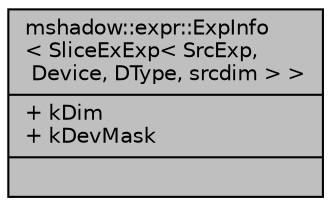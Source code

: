 digraph "mshadow::expr::ExpInfo&lt; SliceExExp&lt; SrcExp, Device, DType, srcdim &gt; &gt;"
{
 // LATEX_PDF_SIZE
  edge [fontname="Helvetica",fontsize="10",labelfontname="Helvetica",labelfontsize="10"];
  node [fontname="Helvetica",fontsize="10",shape=record];
  Node1 [label="{mshadow::expr::ExpInfo\l\< SliceExExp\< SrcExp,\l Device, DType, srcdim \> \>\n|+ kDim\l+ kDevMask\l|}",height=0.2,width=0.4,color="black", fillcolor="grey75", style="filled", fontcolor="black",tooltip=" "];
}
